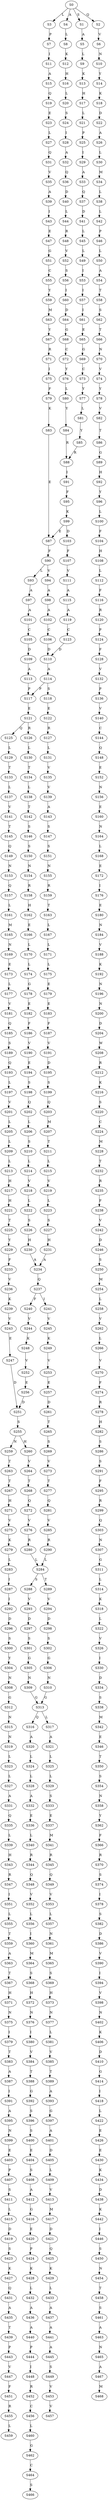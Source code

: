 strict digraph  {
	S0 -> S1 [ label = S ];
	S0 -> S2 [ label = Q ];
	S0 -> S3 [ label = L ];
	S0 -> S4 [ label = A ];
	S1 -> S5 [ label = A ];
	S2 -> S6 [ label = V ];
	S3 -> S7 [ label = P ];
	S4 -> S8 [ label = L ];
	S5 -> S9 [ label = L ];
	S6 -> S10 [ label = N ];
	S7 -> S11 [ label = I ];
	S8 -> S12 [ label = K ];
	S9 -> S13 [ label = K ];
	S10 -> S14 [ label = Y ];
	S11 -> S15 [ label = A ];
	S12 -> S16 [ label = H ];
	S13 -> S17 [ label = H ];
	S14 -> S18 [ label = K ];
	S15 -> S19 [ label = Q ];
	S16 -> S20 [ label = L ];
	S17 -> S21 [ label = L ];
	S18 -> S22 [ label = D ];
	S19 -> S23 [ label = E ];
	S20 -> S24 [ label = S ];
	S21 -> S25 [ label = P ];
	S22 -> S26 [ label = A ];
	S23 -> S27 [ label = L ];
	S24 -> S28 [ label = I ];
	S25 -> S29 [ label = I ];
	S26 -> S30 [ label = L ];
	S27 -> S31 [ label = Q ];
	S28 -> S32 [ label = A ];
	S29 -> S33 [ label = A ];
	S30 -> S34 [ label = M ];
	S31 -> S35 [ label = V ];
	S32 -> S36 [ label = Q ];
	S33 -> S37 [ label = Q ];
	S34 -> S38 [ label = L ];
	S35 -> S39 [ label = A ];
	S36 -> S40 [ label = D ];
	S37 -> S41 [ label = D ];
	S38 -> S42 [ label = L ];
	S39 -> S43 [ label = I ];
	S40 -> S44 [ label = L ];
	S41 -> S45 [ label = L ];
	S42 -> S46 [ label = P ];
	S43 -> S47 [ label = E ];
	S44 -> S48 [ label = R ];
	S45 -> S49 [ label = L ];
	S46 -> S50 [ label = L ];
	S47 -> S51 [ label = G ];
	S48 -> S52 [ label = V ];
	S49 -> S53 [ label = I ];
	S50 -> S54 [ label = A ];
	S51 -> S55 [ label = C ];
	S52 -> S56 [ label = S ];
	S53 -> S57 [ label = I ];
	S54 -> S58 [ label = T ];
	S55 -> S59 [ label = Y ];
	S56 -> S60 [ label = I ];
	S57 -> S61 [ label = I ];
	S58 -> S62 [ label = S ];
	S59 -> S63 [ label = M ];
	S60 -> S64 [ label = D ];
	S61 -> S65 [ label = E ];
	S62 -> S66 [ label = T ];
	S63 -> S67 [ label = Y ];
	S64 -> S68 [ label = G ];
	S65 -> S69 [ label = G ];
	S66 -> S70 [ label = N ];
	S67 -> S71 [ label = R ];
	S68 -> S72 [ label = C ];
	S69 -> S73 [ label = C ];
	S70 -> S74 [ label = V ];
	S71 -> S75 [ label = I ];
	S72 -> S76 [ label = Y ];
	S73 -> S77 [ label = Y ];
	S74 -> S78 [ label = Y ];
	S75 -> S79 [ label = F ];
	S76 -> S80 [ label = L ];
	S77 -> S81 [ label = L ];
	S78 -> S82 [ label = V ];
	S79 -> S83 [ label = K ];
	S80 -> S84 [ label = Y ];
	S81 -> S85 [ label = Y ];
	S82 -> S86 [ label = T ];
	S83 -> S87 [ label = E ];
	S84 -> S88 [ label = R ];
	S85 -> S88 [ label = R ];
	S86 -> S89 [ label = G ];
	S87 -> S90 [ label = F ];
	S88 -> S91 [ label = I ];
	S89 -> S92 [ label = H ];
	S90 -> S93 [ label = L ];
	S90 -> S94 [ label = V ];
	S91 -> S95 [ label = F ];
	S92 -> S96 [ label = Y ];
	S93 -> S97 [ label = A ];
	S94 -> S98 [ label = A ];
	S95 -> S99 [ label = K ];
	S96 -> S100 [ label = L ];
	S97 -> S101 [ label = A ];
	S98 -> S102 [ label = A ];
	S99 -> S87 [ label = E ];
	S99 -> S103 [ label = D ];
	S100 -> S104 [ label = F ];
	S101 -> S105 [ label = C ];
	S102 -> S106 [ label = C ];
	S103 -> S107 [ label = F ];
	S104 -> S108 [ label = H ];
	S105 -> S109 [ label = D ];
	S106 -> S110 [ label = D ];
	S107 -> S111 [ label = V ];
	S108 -> S112 [ label = L ];
	S109 -> S113 [ label = A ];
	S110 -> S114 [ label = A ];
	S111 -> S115 [ label = A ];
	S112 -> S116 [ label = F ];
	S113 -> S117 [ label = P ];
	S114 -> S117 [ label = P ];
	S114 -> S118 [ label = S ];
	S115 -> S119 [ label = A ];
	S116 -> S120 [ label = R ];
	S117 -> S121 [ label = E ];
	S118 -> S122 [ label = E ];
	S119 -> S123 [ label = C ];
	S120 -> S124 [ label = P ];
	S121 -> S125 [ label = Q ];
	S121 -> S126 [ label = R ];
	S122 -> S127 [ label = R ];
	S123 -> S110 [ label = D ];
	S124 -> S128 [ label = F ];
	S125 -> S129 [ label = L ];
	S126 -> S130 [ label = L ];
	S127 -> S131 [ label = L ];
	S128 -> S132 [ label = V ];
	S129 -> S133 [ label = T ];
	S130 -> S134 [ label = T ];
	S131 -> S135 [ label = V ];
	S132 -> S136 [ label = P ];
	S133 -> S137 [ label = L ];
	S134 -> S138 [ label = L ];
	S135 -> S139 [ label = V ];
	S136 -> S140 [ label = V ];
	S137 -> S141 [ label = V ];
	S138 -> S142 [ label = T ];
	S139 -> S143 [ label = A ];
	S140 -> S144 [ label = C ];
	S141 -> S145 [ label = T ];
	S142 -> S146 [ label = S ];
	S143 -> S147 [ label = S ];
	S144 -> S148 [ label = Q ];
	S145 -> S149 [ label = Q ];
	S146 -> S150 [ label = S ];
	S147 -> S151 [ label = S ];
	S148 -> S152 [ label = E ];
	S149 -> S153 [ label = N ];
	S150 -> S154 [ label = N ];
	S151 -> S155 [ label = N ];
	S152 -> S156 [ label = N ];
	S153 -> S157 [ label = Q ];
	S154 -> S158 [ label = R ];
	S155 -> S159 [ label = R ];
	S156 -> S160 [ label = E ];
	S157 -> S161 [ label = L ];
	S158 -> S162 [ label = H ];
	S159 -> S163 [ label = T ];
	S160 -> S164 [ label = N ];
	S161 -> S165 [ label = M ];
	S162 -> S166 [ label = E ];
	S163 -> S167 [ label = L ];
	S164 -> S168 [ label = L ];
	S165 -> S169 [ label = N ];
	S166 -> S170 [ label = L ];
	S167 -> S171 [ label = L ];
	S168 -> S172 [ label = E ];
	S169 -> S173 [ label = E ];
	S170 -> S174 [ label = L ];
	S171 -> S175 [ label = L ];
	S172 -> S176 [ label = I ];
	S173 -> S177 [ label = L ];
	S174 -> S178 [ label = G ];
	S175 -> S179 [ label = E ];
	S176 -> S180 [ label = E ];
	S177 -> S181 [ label = V ];
	S178 -> S182 [ label = E ];
	S179 -> S183 [ label = E ];
	S180 -> S184 [ label = N ];
	S181 -> S185 [ label = Q ];
	S182 -> S186 [ label = F ];
	S183 -> S187 [ label = F ];
	S184 -> S188 [ label = V ];
	S185 -> S189 [ label = S ];
	S186 -> S190 [ label = V ];
	S187 -> S191 [ label = V ];
	S188 -> S192 [ label = K ];
	S189 -> S193 [ label = Q ];
	S190 -> S194 [ label = E ];
	S191 -> S195 [ label = D ];
	S192 -> S196 [ label = N ];
	S193 -> S197 [ label = L ];
	S194 -> S198 [ label = S ];
	S195 -> S199 [ label = S ];
	S196 -> S200 [ label = N ];
	S197 -> S201 [ label = V ];
	S198 -> S202 [ label = Q ];
	S199 -> S203 [ label = Q ];
	S200 -> S204 [ label = D ];
	S201 -> S205 [ label = L ];
	S202 -> S206 [ label = L ];
	S203 -> S207 [ label = M ];
	S204 -> S208 [ label = W ];
	S205 -> S209 [ label = L ];
	S206 -> S210 [ label = S ];
	S207 -> S211 [ label = T ];
	S208 -> S212 [ label = R ];
	S209 -> S213 [ label = L ];
	S210 -> S214 [ label = L ];
	S211 -> S215 [ label = L ];
	S212 -> S216 [ label = K ];
	S213 -> S217 [ label = H ];
	S214 -> S218 [ label = V ];
	S215 -> S219 [ label = V ];
	S216 -> S220 [ label = S ];
	S217 -> S221 [ label = H ];
	S218 -> S222 [ label = L ];
	S219 -> S223 [ label = L ];
	S220 -> S224 [ label = C ];
	S221 -> S225 [ label = T ];
	S222 -> S226 [ label = S ];
	S223 -> S227 [ label = S ];
	S224 -> S228 [ label = M ];
	S225 -> S229 [ label = Y ];
	S226 -> S230 [ label = H ];
	S227 -> S231 [ label = H ];
	S228 -> S232 [ label = T ];
	S229 -> S233 [ label = F ];
	S230 -> S234 [ label = A ];
	S231 -> S234 [ label = A ];
	S232 -> S235 [ label = R ];
	S233 -> S236 [ label = V ];
	S234 -> S237 [ label = Q ];
	S235 -> S238 [ label = F ];
	S236 -> S239 [ label = K ];
	S237 -> S240 [ label = F ];
	S237 -> S241 [ label = I ];
	S238 -> S242 [ label = V ];
	S239 -> S243 [ label = V ];
	S240 -> S244 [ label = V ];
	S241 -> S245 [ label = V ];
	S242 -> S246 [ label = D ];
	S243 -> S247 [ label = E ];
	S244 -> S248 [ label = K ];
	S245 -> S249 [ label = K ];
	S246 -> S250 [ label = S ];
	S247 -> S251 [ label = D ];
	S248 -> S252 [ label = V ];
	S249 -> S253 [ label = V ];
	S250 -> S254 [ label = M ];
	S251 -> S255 [ label = S ];
	S252 -> S256 [ label = E ];
	S253 -> S257 [ label = E ];
	S254 -> S258 [ label = L ];
	S255 -> S259 [ label = N ];
	S255 -> S260 [ label = H ];
	S256 -> S251 [ label = D ];
	S257 -> S261 [ label = D ];
	S258 -> S262 [ label = V ];
	S259 -> S263 [ label = T ];
	S260 -> S264 [ label = V ];
	S261 -> S265 [ label = T ];
	S262 -> S266 [ label = L ];
	S263 -> S267 [ label = T ];
	S264 -> S268 [ label = T ];
	S265 -> S269 [ label = S ];
	S266 -> S270 [ label = V ];
	S267 -> S271 [ label = H ];
	S268 -> S272 [ label = Q ];
	S269 -> S273 [ label = V ];
	S270 -> S274 [ label = F ];
	S271 -> S275 [ label = V ];
	S272 -> S276 [ label = V ];
	S273 -> S277 [ label = T ];
	S274 -> S278 [ label = R ];
	S275 -> S279 [ label = K ];
	S276 -> S280 [ label = R ];
	S277 -> S281 [ label = Q ];
	S278 -> S282 [ label = H ];
	S279 -> S283 [ label = L ];
	S280 -> S284 [ label = L ];
	S281 -> S285 [ label = V ];
	S282 -> S286 [ label = S ];
	S283 -> S287 [ label = I ];
	S284 -> S288 [ label = S ];
	S284 -> S289 [ label = T ];
	S285 -> S290 [ label = R ];
	S286 -> S291 [ label = S ];
	S287 -> S292 [ label = I ];
	S288 -> S293 [ label = V ];
	S289 -> S294 [ label = V ];
	S290 -> S284 [ label = L ];
	S291 -> S295 [ label = F ];
	S292 -> S296 [ label = D ];
	S293 -> S297 [ label = D ];
	S294 -> S298 [ label = D ];
	S295 -> S299 [ label = R ];
	S296 -> S300 [ label = S ];
	S297 -> S301 [ label = S ];
	S298 -> S302 [ label = S ];
	S299 -> S303 [ label = Q ];
	S300 -> S304 [ label = Y ];
	S301 -> S305 [ label = G ];
	S302 -> S306 [ label = G ];
	S303 -> S307 [ label = N ];
	S304 -> S308 [ label = N ];
	S305 -> S309 [ label = N ];
	S306 -> S310 [ label = N ];
	S307 -> S311 [ label = G ];
	S308 -> S312 [ label = G ];
	S309 -> S313 [ label = G ];
	S310 -> S313 [ label = G ];
	S311 -> S314 [ label = L ];
	S312 -> S315 [ label = N ];
	S313 -> S316 [ label = Q ];
	S313 -> S317 [ label = L ];
	S314 -> S318 [ label = K ];
	S315 -> S319 [ label = N ];
	S316 -> S320 [ label = A ];
	S317 -> S321 [ label = A ];
	S318 -> S322 [ label = L ];
	S319 -> S323 [ label = L ];
	S320 -> S324 [ label = L ];
	S321 -> S325 [ label = L ];
	S322 -> S326 [ label = V ];
	S323 -> S327 [ label = L ];
	S324 -> S328 [ label = L ];
	S325 -> S329 [ label = L ];
	S326 -> S330 [ label = I ];
	S327 -> S331 [ label = A ];
	S328 -> S332 [ label = A ];
	S329 -> S333 [ label = S ];
	S330 -> S334 [ label = D ];
	S331 -> S335 [ label = Q ];
	S332 -> S336 [ label = E ];
	S333 -> S337 [ label = E ];
	S334 -> S338 [ label = S ];
	S335 -> S339 [ label = L ];
	S336 -> S340 [ label = L ];
	S337 -> S341 [ label = M ];
	S338 -> S342 [ label = M ];
	S339 -> S343 [ label = H ];
	S340 -> S344 [ label = R ];
	S341 -> S345 [ label = R ];
	S342 -> S346 [ label = E ];
	S343 -> S347 [ label = R ];
	S344 -> S348 [ label = Q ];
	S345 -> S349 [ label = Q ];
	S346 -> S350 [ label = T ];
	S347 -> S351 [ label = I ];
	S348 -> S352 [ label = V ];
	S349 -> S353 [ label = V ];
	S350 -> S354 [ label = S ];
	S351 -> S355 [ label = L ];
	S352 -> S356 [ label = L ];
	S353 -> S357 [ label = L ];
	S354 -> S358 [ label = N ];
	S355 -> S359 [ label = T ];
	S356 -> S360 [ label = I ];
	S357 -> S361 [ label = N ];
	S358 -> S362 [ label = Y ];
	S359 -> S363 [ label = A ];
	S360 -> S364 [ label = M ];
	S361 -> S365 [ label = M ];
	S362 -> S366 [ label = F ];
	S363 -> S367 [ label = T ];
	S364 -> S368 [ label = S ];
	S365 -> S369 [ label = S ];
	S366 -> S370 [ label = R ];
	S367 -> S371 [ label = H ];
	S368 -> S372 [ label = H ];
	S369 -> S373 [ label = H ];
	S370 -> S374 [ label = S ];
	S371 -> S375 [ label = N ];
	S372 -> S376 [ label = N ];
	S373 -> S377 [ label = N ];
	S374 -> S378 [ label = I ];
	S375 -> S379 [ label = I ];
	S376 -> S380 [ label = I ];
	S377 -> S381 [ label = L ];
	S378 -> S382 [ label = S ];
	S379 -> S383 [ label = T ];
	S380 -> S384 [ label = V ];
	S381 -> S385 [ label = V ];
	S382 -> S386 [ label = D ];
	S383 -> S387 [ label = A ];
	S384 -> S388 [ label = T ];
	S385 -> S389 [ label = T ];
	S386 -> S390 [ label = V ];
	S387 -> S391 [ label = I ];
	S388 -> S392 [ label = G ];
	S389 -> S393 [ label = A ];
	S390 -> S394 [ label = I ];
	S391 -> S395 [ label = A ];
	S392 -> S396 [ label = S ];
	S393 -> S397 [ label = G ];
	S394 -> S398 [ label = V ];
	S395 -> S399 [ label = N ];
	S396 -> S400 [ label = S ];
	S397 -> S401 [ label = A ];
	S398 -> S402 [ label = N ];
	S399 -> S403 [ label = E ];
	S400 -> S404 [ label = E ];
	S401 -> S405 [ label = D ];
	S402 -> S406 [ label = K ];
	S403 -> S407 [ label = P ];
	S404 -> S408 [ label = S ];
	S405 -> S409 [ label = L ];
	S406 -> S410 [ label = D ];
	S407 -> S411 [ label = S ];
	S408 -> S412 [ label = A ];
	S409 -> S413 [ label = V ];
	S410 -> S414 [ label = G ];
	S411 -> S415 [ label = L ];
	S412 -> S416 [ label = G ];
	S413 -> S417 [ label = M ];
	S414 -> S418 [ label = I ];
	S415 -> S419 [ label = D ];
	S416 -> S420 [ label = E ];
	S417 -> S421 [ label = D ];
	S418 -> S422 [ label = L ];
	S419 -> S423 [ label = S ];
	S420 -> S424 [ label = P ];
	S421 -> S425 [ label = Q ];
	S422 -> S426 [ label = E ];
	S423 -> S427 [ label = K ];
	S424 -> S428 [ label = K ];
	S425 -> S429 [ label = K ];
	S426 -> S430 [ label = E ];
	S427 -> S431 [ label = Q ];
	S428 -> S432 [ label = L ];
	S429 -> S433 [ label = L ];
	S430 -> S434 [ label = K ];
	S431 -> S435 [ label = A ];
	S432 -> S436 [ label = A ];
	S433 -> S437 [ label = A ];
	S434 -> S438 [ label = D ];
	S435 -> S439 [ label = T ];
	S436 -> S440 [ label = A ];
	S437 -> S441 [ label = A ];
	S438 -> S442 [ label = K ];
	S439 -> S443 [ label = P ];
	S440 -> S444 [ label = P ];
	S441 -> S445 [ label = A ];
	S442 -> S446 [ label = I ];
	S443 -> S447 [ label = V ];
	S444 -> S448 [ label = I ];
	S445 -> S449 [ label = S ];
	S446 -> S450 [ label = S ];
	S447 -> S451 [ label = F ];
	S448 -> S452 [ label = R ];
	S449 -> S453 [ label = V ];
	S450 -> S454 [ label = N ];
	S451 -> S455 [ label = R ];
	S452 -> S456 [ label = C ];
	S453 -> S457 [ label = V ];
	S454 -> S458 [ label = T ];
	S455 -> S459 [ label = L ];
	S456 -> S460 [ label = L ];
	S458 -> S461 [ label = S ];
	S460 -> S462 [ label = G ];
	S461 -> S463 [ label = A ];
	S462 -> S464 [ label = C ];
	S463 -> S465 [ label = N ];
	S464 -> S466 [ label = S ];
	S465 -> S467 [ label = A ];
	S467 -> S468 [ label = M ];
}
